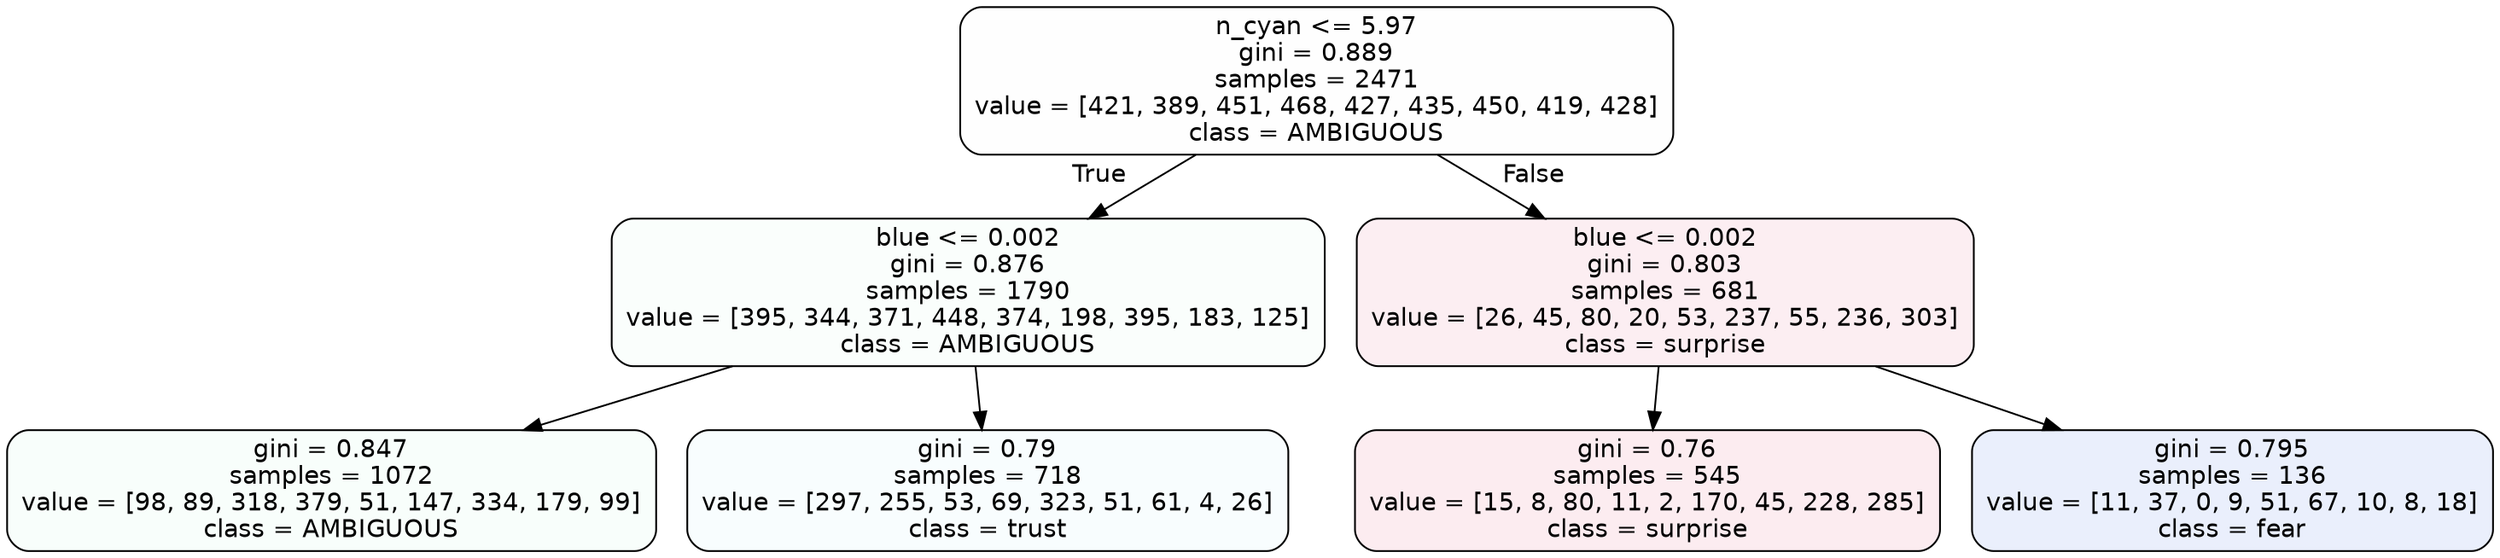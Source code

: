 digraph Tree {
node [shape=box, style="filled, rounded", color="black", fontname=helvetica] ;
edge [fontname=helvetica] ;
0 [label="n_cyan <= 5.97\ngini = 0.889\nsamples = 2471\nvalue = [421, 389, 451, 468, 427, 435, 450, 419, 428]\nclass = AMBIGUOUS", fillcolor="#39e58101"] ;
1 [label="blue <= 0.002\ngini = 0.876\nsamples = 1790\nvalue = [395, 344, 371, 448, 374, 198, 395, 183, 125]\nclass = AMBIGUOUS", fillcolor="#39e58106"] ;
0 -> 1 [labeldistance=2.5, labelangle=45, headlabel="True"] ;
2 [label="gini = 0.847\nsamples = 1072\nvalue = [98, 89, 318, 379, 51, 147, 334, 179, 99]\nclass = AMBIGUOUS", fillcolor="#39e58108"] ;
1 -> 2 ;
3 [label="gini = 0.79\nsamples = 718\nvalue = [297, 255, 53, 69, 323, 51, 61, 4, 26]\nclass = trust", fillcolor="#39d7e508"] ;
1 -> 3 ;
4 [label="blue <= 0.002\ngini = 0.803\nsamples = 681\nvalue = [26, 45, 80, 20, 53, 237, 55, 236, 303]\nclass = surprise", fillcolor="#e5396415"] ;
0 -> 4 [labeldistance=2.5, labelangle=-45, headlabel="False"] ;
5 [label="gini = 0.76\nsamples = 545\nvalue = [15, 8, 80, 11, 2, 170, 45, 228, 285]\nclass = surprise", fillcolor="#e5396418"] ;
4 -> 5 ;
6 [label="gini = 0.795\nsamples = 136\nvalue = [11, 37, 0, 9, 51, 67, 10, 8, 18]\nclass = fear", fillcolor="#3964e51a"] ;
4 -> 6 ;
}